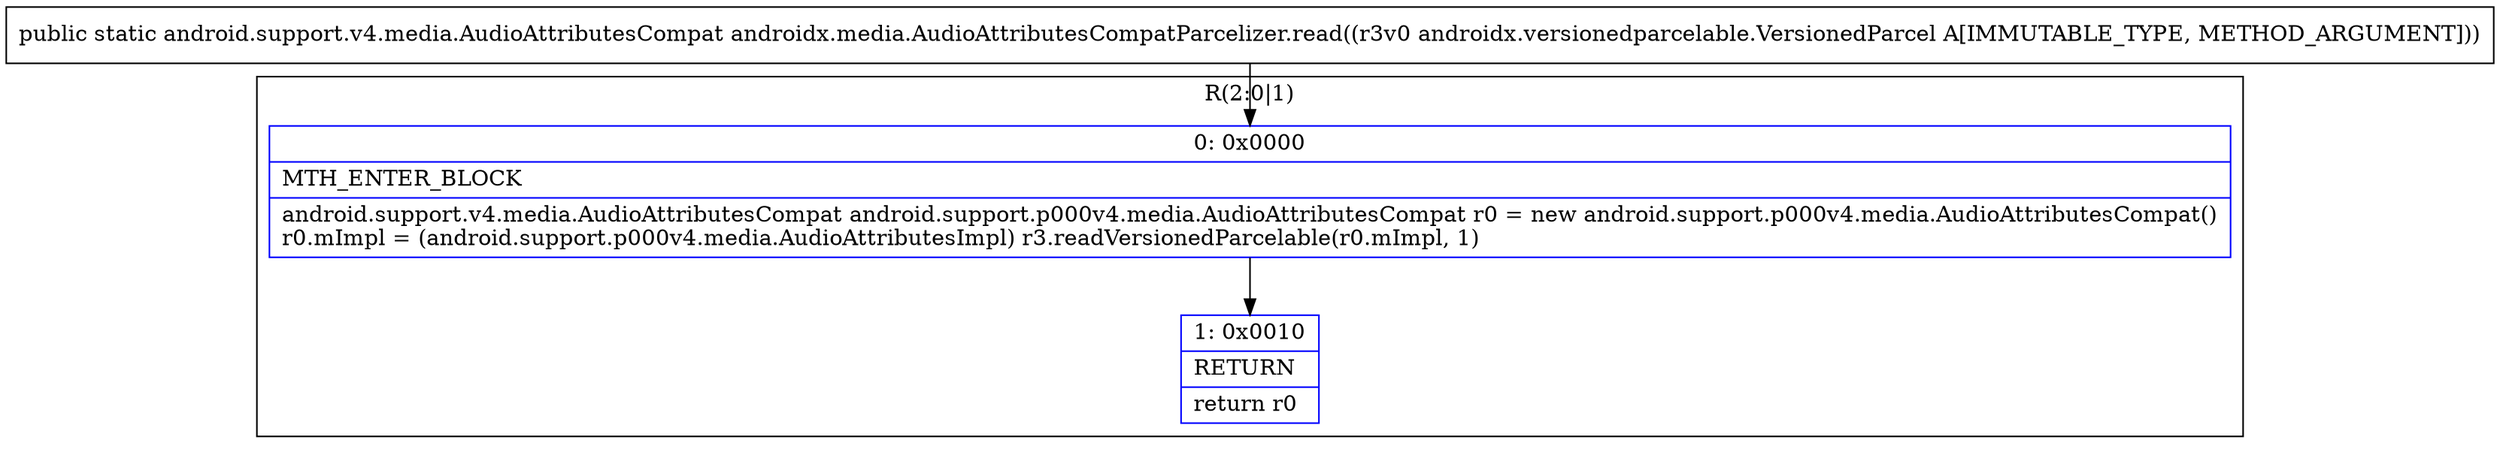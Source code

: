 digraph "CFG forandroidx.media.AudioAttributesCompatParcelizer.read(Landroidx\/versionedparcelable\/VersionedParcel;)Landroid\/support\/v4\/media\/AudioAttributesCompat;" {
subgraph cluster_Region_1112773117 {
label = "R(2:0|1)";
node [shape=record,color=blue];
Node_0 [shape=record,label="{0\:\ 0x0000|MTH_ENTER_BLOCK\l|android.support.v4.media.AudioAttributesCompat android.support.p000v4.media.AudioAttributesCompat r0 = new android.support.p000v4.media.AudioAttributesCompat()\lr0.mImpl = (android.support.p000v4.media.AudioAttributesImpl) r3.readVersionedParcelable(r0.mImpl, 1)\l}"];
Node_1 [shape=record,label="{1\:\ 0x0010|RETURN\l|return r0\l}"];
}
MethodNode[shape=record,label="{public static android.support.v4.media.AudioAttributesCompat androidx.media.AudioAttributesCompatParcelizer.read((r3v0 androidx.versionedparcelable.VersionedParcel A[IMMUTABLE_TYPE, METHOD_ARGUMENT])) }"];
MethodNode -> Node_0;
Node_0 -> Node_1;
}

